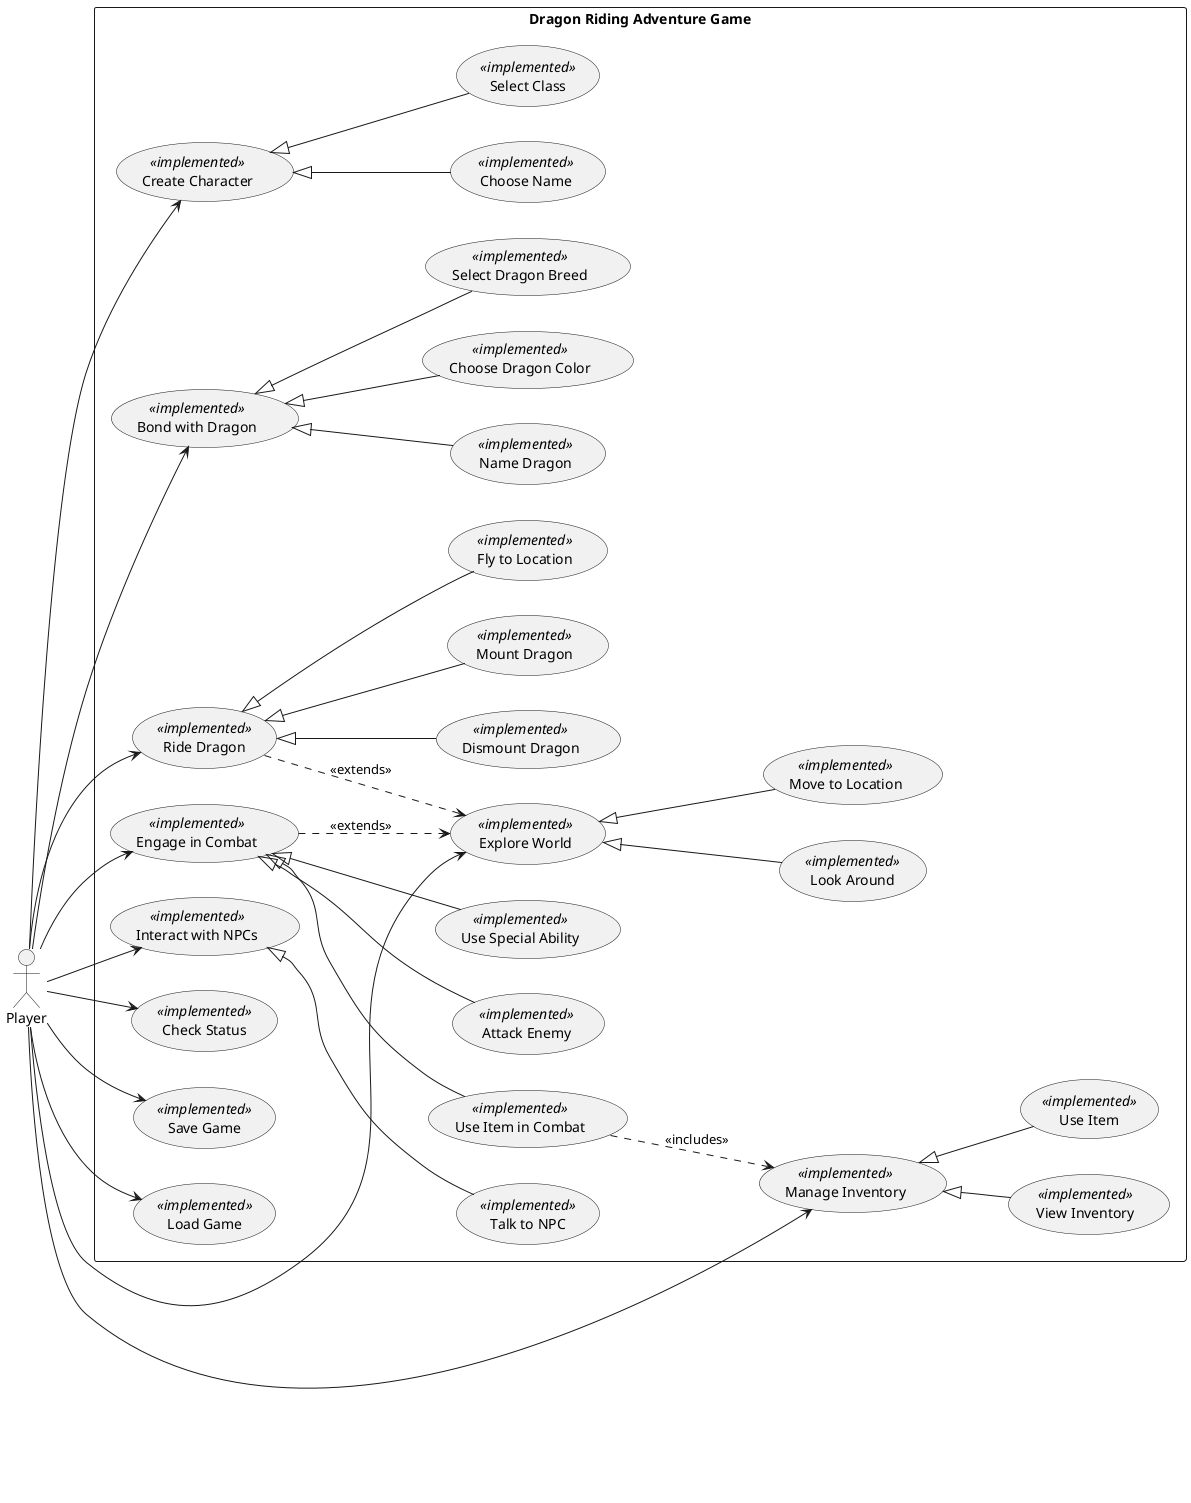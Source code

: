 @startuml
left to right direction
actor Player

rectangle "Dragon Riding Adventure Game" {
  usecase "Create Character" as UC1 <<implemented>>
  usecase "Choose Name" as UC1_1 <<implemented>>
  usecase "Select Class" as UC1_2 <<implemented>>
  usecase "Bond with Dragon" as UC2 <<implemented>>
  usecase "Name Dragon" as UC2_1 <<implemented>>
  usecase "Choose Dragon Color" as UC2_2 <<implemented>>
  usecase "Select Dragon Breed" as UC2_3 <<implemented>>
  usecase "Explore World" as UC3 <<implemented>>
  usecase "Move to Location" as UC3_1 <<implemented>>
  usecase "Look Around" as UC3_2 <<implemented>>
  usecase "Ride Dragon" as UC4 <<implemented>>
  usecase "Mount Dragon" as UC4_1 <<implemented>>
  usecase "Fly to Location" as UC4_2 <<implemented>>
  usecase "Dismount Dragon" as UC4_3 <<implemented>>
  usecase "Engage in Combat" as UC5 <<implemented>>
  usecase "Attack Enemy" as UC5_1 <<implemented>>
  usecase "Use Special Ability" as UC5_2 <<implemented>>
  usecase "Use Item in Combat" as UC5_3 <<implemented>>
  usecase "Manage Inventory" as UC6 <<implemented>>
  usecase "View Inventory" as UC6_1 <<implemented>>
  usecase "Use Item" as UC6_2 <<implemented>>
  usecase "Interact with NPCs" as UC7 <<implemented>>
  usecase "Talk to NPC" as UC7_1 <<implemented>>
  usecase "Check Status" as UC8 <<implemented>>
  usecase "Save Game" as UC9 <<implemented>>
  usecase "Load Game" as UC10 <<implemented>>
}

Player --> UC1
UC1 <|-- UC1_1
UC1 <|-- UC1_2
Player --> UC2
UC2 <|-- UC2_1
UC2 <|-- UC2_2
UC2 <|-- UC2_3
Player --> UC3
UC3 <|-- UC3_1
UC3 <|-- UC3_2
Player --> UC4
UC4 <|-- UC4_1
UC4 <|-- UC4_2
UC4 <|-- UC4_3
Player --> UC5
UC5 <|-- UC5_1
UC5 <|-- UC5_2
UC5 <|-- UC5_3
Player --> UC6
UC6 <|-- UC6_1
UC6 <|-- UC6_2
Player --> UC7
UC7 <|-- UC7_1
Player --> UC8
Player --> UC9
Player --> UC10

UC4 ..> UC3 : <<extends>>
UC5 ..> UC3 : <<extends>>
UC5_3 ..> UC6 : <<includes>>
@enduml
